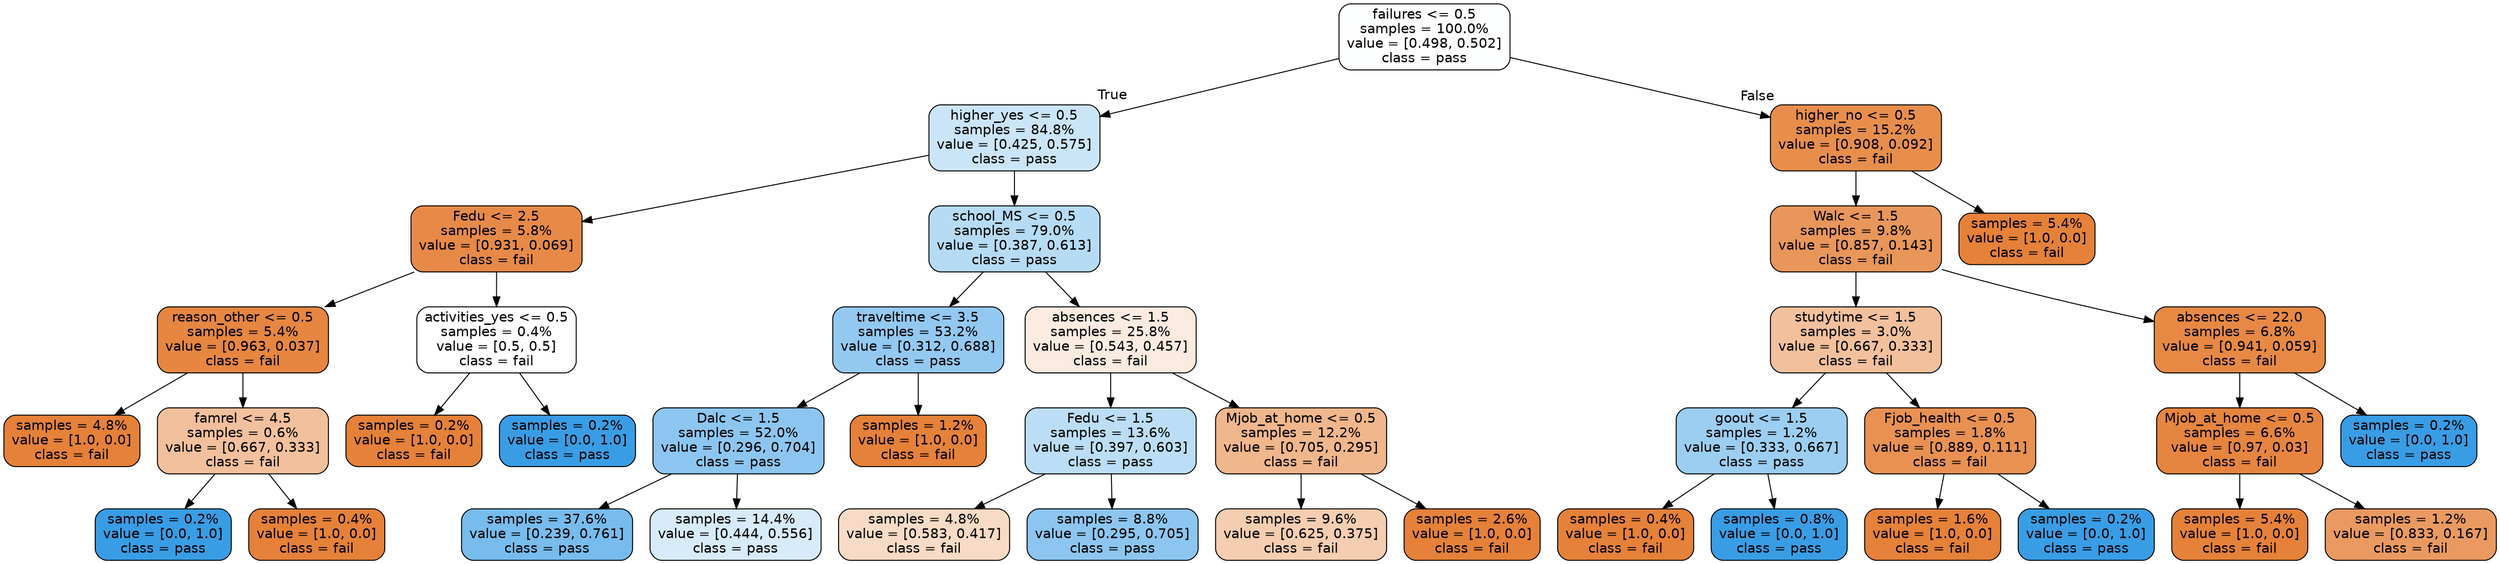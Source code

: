 digraph Tree {
node [shape=box, style="filled, rounded", color="black", fontname="helvetica"] ;
edge [fontname="helvetica"] ;
0 [label="failures <= 0.5\nsamples = 100.0%\nvalue = [0.498, 0.502]\nclass = pass", fillcolor="#fdfeff"] ;
1 [label="higher_yes <= 0.5\nsamples = 84.8%\nvalue = [0.425, 0.575]\nclass = pass", fillcolor="#cbe5f8"] ;
0 -> 1 [labeldistance=2.5, labelangle=45, headlabel="True"] ;
2 [label="Fedu <= 2.5\nsamples = 5.8%\nvalue = [0.931, 0.069]\nclass = fail", fillcolor="#e78a48"] ;
1 -> 2 ;
3 [label="reason_other <= 0.5\nsamples = 5.4%\nvalue = [0.963, 0.037]\nclass = fail", fillcolor="#e68641"] ;
2 -> 3 ;
4 [label="samples = 4.8%\nvalue = [1.0, 0.0]\nclass = fail", fillcolor="#e58139"] ;
3 -> 4 ;
5 [label="famrel <= 4.5\nsamples = 0.6%\nvalue = [0.667, 0.333]\nclass = fail", fillcolor="#f2c09c"] ;
3 -> 5 ;
6 [label="samples = 0.2%\nvalue = [0.0, 1.0]\nclass = pass", fillcolor="#399de5"] ;
5 -> 6 ;
7 [label="samples = 0.4%\nvalue = [1.0, 0.0]\nclass = fail", fillcolor="#e58139"] ;
5 -> 7 ;
8 [label="activities_yes <= 0.5\nsamples = 0.4%\nvalue = [0.5, 0.5]\nclass = fail", fillcolor="#ffffff"] ;
2 -> 8 ;
9 [label="samples = 0.2%\nvalue = [1.0, 0.0]\nclass = fail", fillcolor="#e58139"] ;
8 -> 9 ;
10 [label="samples = 0.2%\nvalue = [0.0, 1.0]\nclass = pass", fillcolor="#399de5"] ;
8 -> 10 ;
11 [label="school_MS <= 0.5\nsamples = 79.0%\nvalue = [0.387, 0.613]\nclass = pass", fillcolor="#b6dbf5"] ;
1 -> 11 ;
12 [label="traveltime <= 3.5\nsamples = 53.2%\nvalue = [0.312, 0.688]\nclass = pass", fillcolor="#93c9f1"] ;
11 -> 12 ;
13 [label="Dalc <= 1.5\nsamples = 52.0%\nvalue = [0.296, 0.704]\nclass = pass", fillcolor="#8cc6f0"] ;
12 -> 13 ;
14 [label="samples = 37.6%\nvalue = [0.239, 0.761]\nclass = pass", fillcolor="#77bced"] ;
13 -> 14 ;
15 [label="samples = 14.4%\nvalue = [0.444, 0.556]\nclass = pass", fillcolor="#d7ebfa"] ;
13 -> 15 ;
16 [label="samples = 1.2%\nvalue = [1.0, 0.0]\nclass = fail", fillcolor="#e58139"] ;
12 -> 16 ;
17 [label="absences <= 1.5\nsamples = 25.8%\nvalue = [0.543, 0.457]\nclass = fail", fillcolor="#fbebe0"] ;
11 -> 17 ;
18 [label="Fedu <= 1.5\nsamples = 13.6%\nvalue = [0.397, 0.603]\nclass = pass", fillcolor="#bbdef6"] ;
17 -> 18 ;
19 [label="samples = 4.8%\nvalue = [0.583, 0.417]\nclass = fail", fillcolor="#f8dbc6"] ;
18 -> 19 ;
20 [label="samples = 8.8%\nvalue = [0.295, 0.705]\nclass = pass", fillcolor="#8cc6f0"] ;
18 -> 20 ;
21 [label="Mjob_at_home <= 0.5\nsamples = 12.2%\nvalue = [0.705, 0.295]\nclass = fail", fillcolor="#f0b68c"] ;
17 -> 21 ;
22 [label="samples = 9.6%\nvalue = [0.625, 0.375]\nclass = fail", fillcolor="#f5cdb0"] ;
21 -> 22 ;
23 [label="samples = 2.6%\nvalue = [1.0, 0.0]\nclass = fail", fillcolor="#e58139"] ;
21 -> 23 ;
24 [label="higher_no <= 0.5\nsamples = 15.2%\nvalue = [0.908, 0.092]\nclass = fail", fillcolor="#e88e4d"] ;
0 -> 24 [labeldistance=2.5, labelangle=-45, headlabel="False"] ;
25 [label="Walc <= 1.5\nsamples = 9.8%\nvalue = [0.857, 0.143]\nclass = fail", fillcolor="#e9965a"] ;
24 -> 25 ;
26 [label="studytime <= 1.5\nsamples = 3.0%\nvalue = [0.667, 0.333]\nclass = fail", fillcolor="#f2c09c"] ;
25 -> 26 ;
27 [label="goout <= 1.5\nsamples = 1.2%\nvalue = [0.333, 0.667]\nclass = pass", fillcolor="#9ccef2"] ;
26 -> 27 ;
28 [label="samples = 0.4%\nvalue = [1.0, 0.0]\nclass = fail", fillcolor="#e58139"] ;
27 -> 28 ;
29 [label="samples = 0.8%\nvalue = [0.0, 1.0]\nclass = pass", fillcolor="#399de5"] ;
27 -> 29 ;
30 [label="Fjob_health <= 0.5\nsamples = 1.8%\nvalue = [0.889, 0.111]\nclass = fail", fillcolor="#e89152"] ;
26 -> 30 ;
31 [label="samples = 1.6%\nvalue = [1.0, 0.0]\nclass = fail", fillcolor="#e58139"] ;
30 -> 31 ;
32 [label="samples = 0.2%\nvalue = [0.0, 1.0]\nclass = pass", fillcolor="#399de5"] ;
30 -> 32 ;
33 [label="absences <= 22.0\nsamples = 6.8%\nvalue = [0.941, 0.059]\nclass = fail", fillcolor="#e78945"] ;
25 -> 33 ;
34 [label="Mjob_at_home <= 0.5\nsamples = 6.6%\nvalue = [0.97, 0.03]\nclass = fail", fillcolor="#e6853f"] ;
33 -> 34 ;
35 [label="samples = 5.4%\nvalue = [1.0, 0.0]\nclass = fail", fillcolor="#e58139"] ;
34 -> 35 ;
36 [label="samples = 1.2%\nvalue = [0.833, 0.167]\nclass = fail", fillcolor="#ea9a61"] ;
34 -> 36 ;
37 [label="samples = 0.2%\nvalue = [0.0, 1.0]\nclass = pass", fillcolor="#399de5"] ;
33 -> 37 ;
38 [label="samples = 5.4%\nvalue = [1.0, 0.0]\nclass = fail", fillcolor="#e58139"] ;
24 -> 38 ;
}